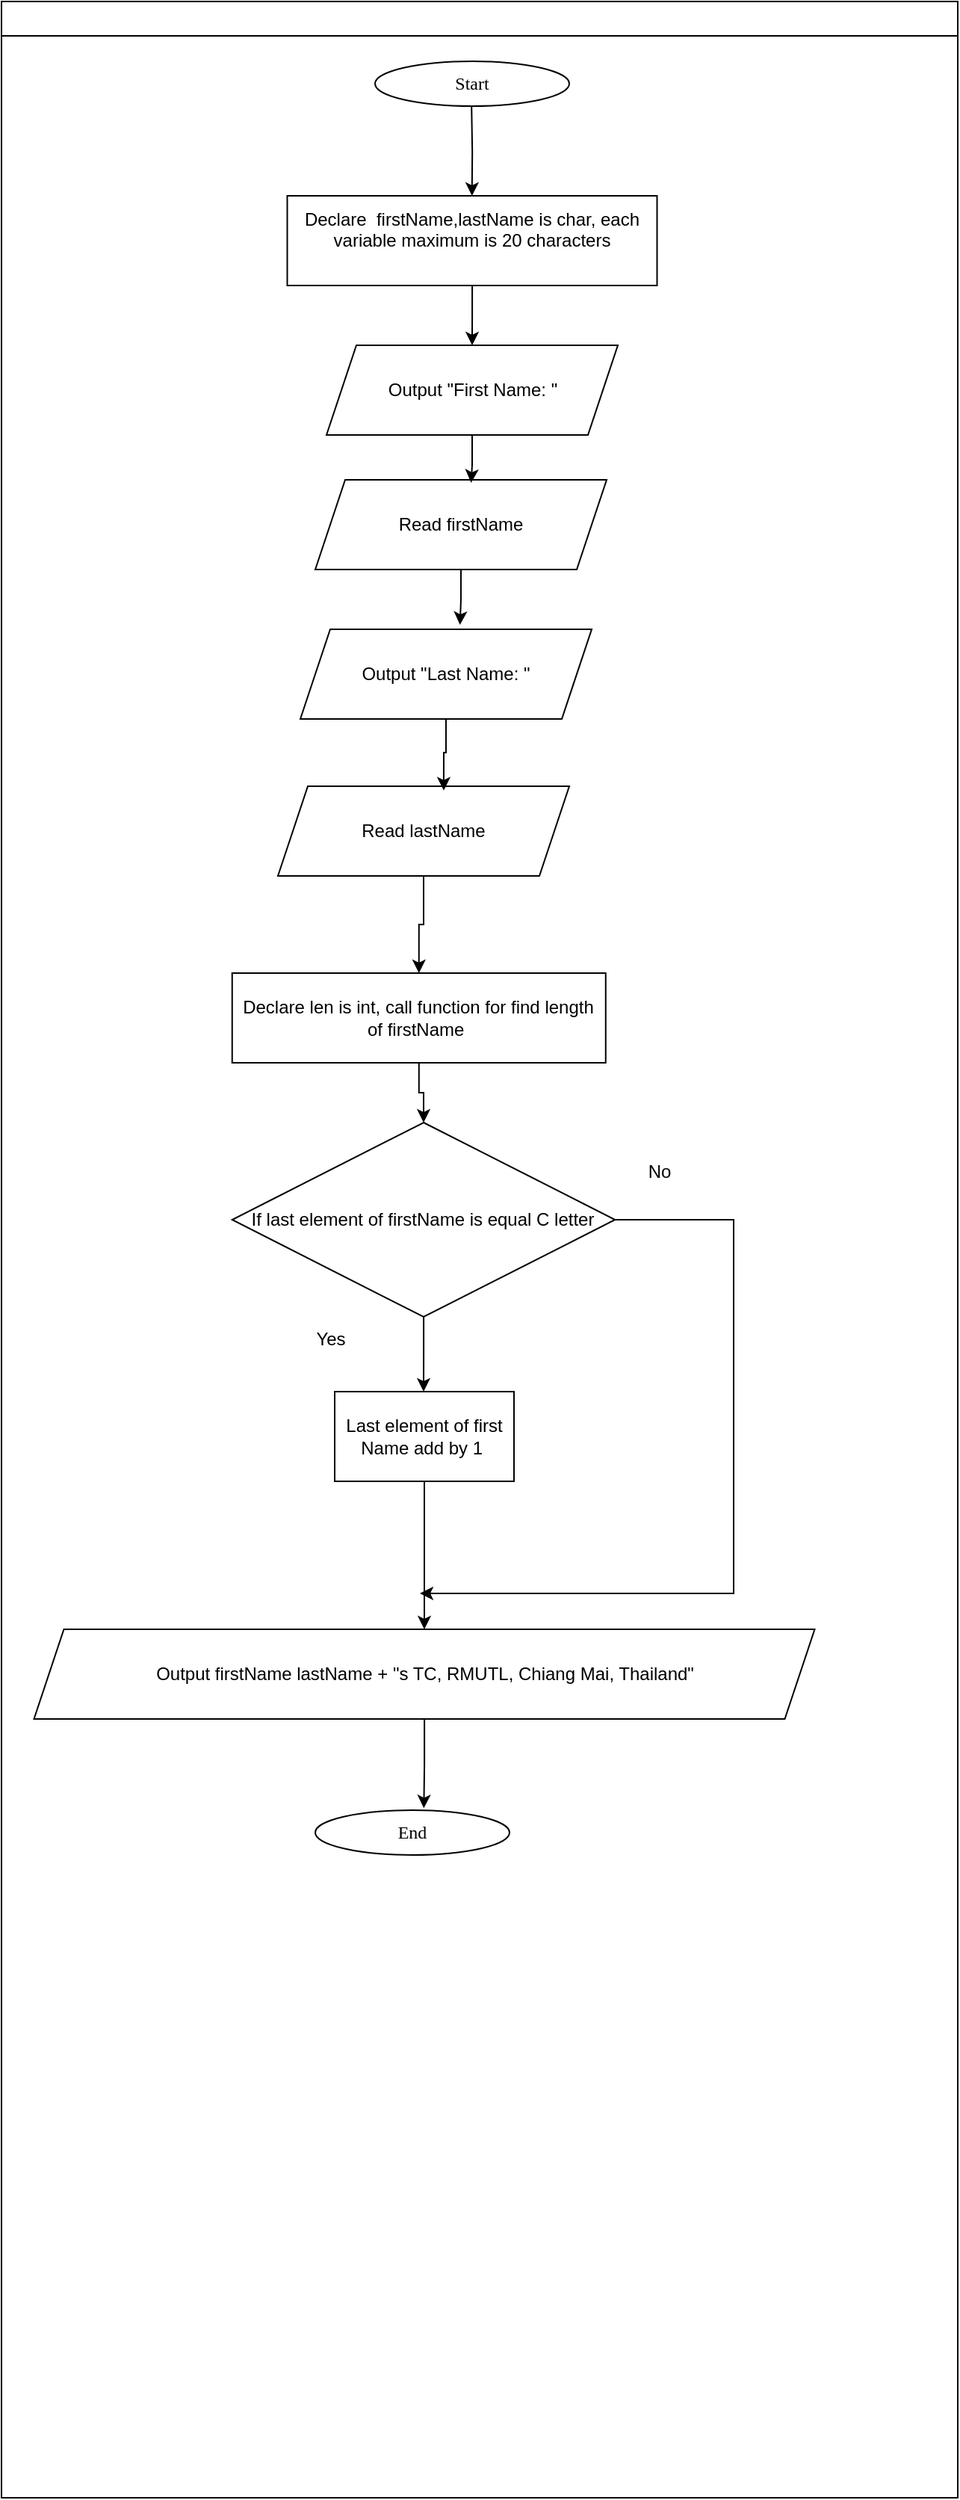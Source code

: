<mxfile version="24.8.6">
  <diagram id="C5RBs43oDa-KdzZeNtuy" name="Page-1">
    <mxGraphModel dx="2073" dy="681" grid="1" gridSize="10" guides="1" tooltips="1" connect="1" arrows="1" fold="1" page="1" pageScale="1" pageWidth="827" pageHeight="1169" math="0" shadow="0">
      <root>
        <mxCell id="WIyWlLk6GJQsqaUBKTNV-0" />
        <mxCell id="WIyWlLk6GJQsqaUBKTNV-1" parent="WIyWlLk6GJQsqaUBKTNV-0" />
        <mxCell id="mvioNwK95yMqdUQ73LqQ-36" value="" style="swimlane;fontFamily=Sarabun;fontSource=https%3A%2F%2Ffonts.googleapis.com%2Fcss%3Ffamily%3DSarabun;" parent="WIyWlLk6GJQsqaUBKTNV-1" vertex="1">
          <mxGeometry x="-670" y="20" width="640" height="1670" as="geometry" />
        </mxCell>
        <mxCell id="JBCHaNcfTczLMrVH9G6V-0" style="edgeStyle=orthogonalEdgeStyle;rounded=0;orthogonalLoop=1;jettySize=auto;html=1;exitX=0.5;exitY=1;exitDx=0;exitDy=0;" parent="mvioNwK95yMqdUQ73LqQ-36" edge="1">
          <mxGeometry relative="1" as="geometry">
            <mxPoint x="314.876" y="130" as="targetPoint" />
            <mxPoint x="314.6" y="70" as="sourcePoint" />
          </mxGeometry>
        </mxCell>
        <mxCell id="mvioNwK95yMqdUQ73LqQ-35" value="&lt;font data-font-src=&quot;https://fonts.googleapis.com/css?family=Sarabun&quot; face=&quot;Sarabun&quot;&gt;Start&lt;/font&gt;" style="ellipse;whiteSpace=wrap;html=1;" parent="mvioNwK95yMqdUQ73LqQ-36" vertex="1">
          <mxGeometry x="250" y="40" width="130" height="30" as="geometry" />
        </mxCell>
        <mxCell id="mvioNwK95yMqdUQ73LqQ-69" value="&lt;font face=&quot;Sarabun&quot;&gt;End&lt;/font&gt;" style="ellipse;whiteSpace=wrap;html=1;" parent="mvioNwK95yMqdUQ73LqQ-36" vertex="1">
          <mxGeometry x="210" y="1210" width="130" height="30" as="geometry" />
        </mxCell>
        <mxCell id="jcar555aHLR59fEmGhmi-21" style="edgeStyle=orthogonalEdgeStyle;rounded=0;orthogonalLoop=1;jettySize=auto;html=1;entryX=0.5;entryY=0;entryDx=0;entryDy=0;" edge="1" parent="mvioNwK95yMqdUQ73LqQ-36" source="jcar555aHLR59fEmGhmi-0" target="jcar555aHLR59fEmGhmi-1">
          <mxGeometry relative="1" as="geometry" />
        </mxCell>
        <mxCell id="jcar555aHLR59fEmGhmi-0" value="Declare&amp;nbsp; firstName,lastName is char, each variable maximum is 20 characters&lt;div&gt;&lt;br&gt;&lt;/div&gt;" style="rounded=0;whiteSpace=wrap;html=1;" vertex="1" parent="mvioNwK95yMqdUQ73LqQ-36">
          <mxGeometry x="191.25" y="130" width="247.5" height="60" as="geometry" />
        </mxCell>
        <mxCell id="jcar555aHLR59fEmGhmi-1" value="Output &quot;First Name: &quot;" style="shape=parallelogram;perimeter=parallelogramPerimeter;whiteSpace=wrap;html=1;fixedSize=1;" vertex="1" parent="mvioNwK95yMqdUQ73LqQ-36">
          <mxGeometry x="217.5" y="230" width="195" height="60" as="geometry" />
        </mxCell>
        <mxCell id="jcar555aHLR59fEmGhmi-3" value="Read firstName" style="shape=parallelogram;perimeter=parallelogramPerimeter;whiteSpace=wrap;html=1;fixedSize=1;" vertex="1" parent="mvioNwK95yMqdUQ73LqQ-36">
          <mxGeometry x="210" y="320" width="195" height="60" as="geometry" />
        </mxCell>
        <mxCell id="jcar555aHLR59fEmGhmi-4" value="Output &quot;Last Name: &quot;" style="shape=parallelogram;perimeter=parallelogramPerimeter;whiteSpace=wrap;html=1;fixedSize=1;" vertex="1" parent="mvioNwK95yMqdUQ73LqQ-36">
          <mxGeometry x="200" y="420" width="195" height="60" as="geometry" />
        </mxCell>
        <mxCell id="jcar555aHLR59fEmGhmi-27" style="edgeStyle=orthogonalEdgeStyle;rounded=0;orthogonalLoop=1;jettySize=auto;html=1;entryX=0.5;entryY=0;entryDx=0;entryDy=0;" edge="1" parent="mvioNwK95yMqdUQ73LqQ-36" source="jcar555aHLR59fEmGhmi-5" target="jcar555aHLR59fEmGhmi-7">
          <mxGeometry relative="1" as="geometry" />
        </mxCell>
        <mxCell id="jcar555aHLR59fEmGhmi-5" value="Read lastName" style="shape=parallelogram;perimeter=parallelogramPerimeter;whiteSpace=wrap;html=1;fixedSize=1;" vertex="1" parent="mvioNwK95yMqdUQ73LqQ-36">
          <mxGeometry x="185" y="525" width="195" height="60" as="geometry" />
        </mxCell>
        <mxCell id="jcar555aHLR59fEmGhmi-20" style="edgeStyle=orthogonalEdgeStyle;rounded=0;orthogonalLoop=1;jettySize=auto;html=1;entryX=0.5;entryY=0;entryDx=0;entryDy=0;" edge="1" parent="mvioNwK95yMqdUQ73LqQ-36" source="jcar555aHLR59fEmGhmi-7" target="jcar555aHLR59fEmGhmi-8">
          <mxGeometry relative="1" as="geometry" />
        </mxCell>
        <mxCell id="jcar555aHLR59fEmGhmi-7" value="Declare len is int, call function for find length of firstName&amp;nbsp;" style="rounded=0;whiteSpace=wrap;html=1;" vertex="1" parent="mvioNwK95yMqdUQ73LqQ-36">
          <mxGeometry x="154.38" y="650" width="250" height="60" as="geometry" />
        </mxCell>
        <mxCell id="jcar555aHLR59fEmGhmi-9" style="edgeStyle=orthogonalEdgeStyle;rounded=0;orthogonalLoop=1;jettySize=auto;html=1;" edge="1" parent="mvioNwK95yMqdUQ73LqQ-36" source="jcar555aHLR59fEmGhmi-8">
          <mxGeometry relative="1" as="geometry">
            <mxPoint x="282.5" y="930" as="targetPoint" />
          </mxGeometry>
        </mxCell>
        <mxCell id="jcar555aHLR59fEmGhmi-15" style="edgeStyle=orthogonalEdgeStyle;rounded=0;orthogonalLoop=1;jettySize=auto;html=1;exitX=1;exitY=0.5;exitDx=0;exitDy=0;" edge="1" parent="mvioNwK95yMqdUQ73LqQ-36" source="jcar555aHLR59fEmGhmi-8">
          <mxGeometry relative="1" as="geometry">
            <mxPoint x="280" y="1065" as="targetPoint" />
            <mxPoint x="410.63" y="830" as="sourcePoint" />
            <Array as="points">
              <mxPoint x="490" y="815" />
              <mxPoint x="490" y="1065" />
            </Array>
          </mxGeometry>
        </mxCell>
        <mxCell id="jcar555aHLR59fEmGhmi-8" value="If last element of firstName is equal C letter" style="rhombus;whiteSpace=wrap;html=1;" vertex="1" parent="mvioNwK95yMqdUQ73LqQ-36">
          <mxGeometry x="154.38" y="750" width="256.25" height="130" as="geometry" />
        </mxCell>
        <mxCell id="jcar555aHLR59fEmGhmi-14" style="edgeStyle=orthogonalEdgeStyle;rounded=0;orthogonalLoop=1;jettySize=auto;html=1;entryX=0.5;entryY=0;entryDx=0;entryDy=0;" edge="1" parent="mvioNwK95yMqdUQ73LqQ-36" source="jcar555aHLR59fEmGhmi-10" target="jcar555aHLR59fEmGhmi-13">
          <mxGeometry relative="1" as="geometry" />
        </mxCell>
        <mxCell id="jcar555aHLR59fEmGhmi-10" value="Last element of first Name add by 1&amp;nbsp;" style="rounded=0;whiteSpace=wrap;html=1;" vertex="1" parent="mvioNwK95yMqdUQ73LqQ-36">
          <mxGeometry x="223" y="930" width="120" height="60" as="geometry" />
        </mxCell>
        <mxCell id="jcar555aHLR59fEmGhmi-11" value="Yes" style="text;html=1;align=center;verticalAlign=middle;resizable=0;points=[];autosize=1;strokeColor=none;fillColor=none;" vertex="1" parent="mvioNwK95yMqdUQ73LqQ-36">
          <mxGeometry x="200" y="880" width="40" height="30" as="geometry" />
        </mxCell>
        <mxCell id="jcar555aHLR59fEmGhmi-12" value="No&lt;div&gt;&lt;br&gt;&lt;/div&gt;" style="text;html=1;align=center;verticalAlign=middle;resizable=0;points=[];autosize=1;strokeColor=none;fillColor=none;" vertex="1" parent="mvioNwK95yMqdUQ73LqQ-36">
          <mxGeometry x="420" y="770" width="40" height="40" as="geometry" />
        </mxCell>
        <mxCell id="jcar555aHLR59fEmGhmi-13" value="Output firstName lastName + &quot;s TC, RMUTL, Chiang Mai, Thailand&quot;" style="shape=parallelogram;perimeter=parallelogramPerimeter;whiteSpace=wrap;html=1;fixedSize=1;" vertex="1" parent="mvioNwK95yMqdUQ73LqQ-36">
          <mxGeometry x="21.75" y="1089" width="522.5" height="60" as="geometry" />
        </mxCell>
        <mxCell id="jcar555aHLR59fEmGhmi-18" style="edgeStyle=orthogonalEdgeStyle;rounded=0;orthogonalLoop=1;jettySize=auto;html=1;entryX=0.559;entryY=-0.044;entryDx=0;entryDy=0;entryPerimeter=0;" edge="1" parent="mvioNwK95yMqdUQ73LqQ-36" source="jcar555aHLR59fEmGhmi-13" target="mvioNwK95yMqdUQ73LqQ-69">
          <mxGeometry relative="1" as="geometry" />
        </mxCell>
        <mxCell id="jcar555aHLR59fEmGhmi-22" style="edgeStyle=orthogonalEdgeStyle;rounded=0;orthogonalLoop=1;jettySize=auto;html=1;entryX=0.535;entryY=0.033;entryDx=0;entryDy=0;entryPerimeter=0;" edge="1" parent="mvioNwK95yMqdUQ73LqQ-36" source="jcar555aHLR59fEmGhmi-1" target="jcar555aHLR59fEmGhmi-3">
          <mxGeometry relative="1" as="geometry" />
        </mxCell>
        <mxCell id="jcar555aHLR59fEmGhmi-25" style="edgeStyle=orthogonalEdgeStyle;rounded=0;orthogonalLoop=1;jettySize=auto;html=1;entryX=0.548;entryY=-0.05;entryDx=0;entryDy=0;entryPerimeter=0;" edge="1" parent="mvioNwK95yMqdUQ73LqQ-36" source="jcar555aHLR59fEmGhmi-3" target="jcar555aHLR59fEmGhmi-4">
          <mxGeometry relative="1" as="geometry" />
        </mxCell>
        <mxCell id="jcar555aHLR59fEmGhmi-26" style="edgeStyle=orthogonalEdgeStyle;rounded=0;orthogonalLoop=1;jettySize=auto;html=1;entryX=0.569;entryY=0.047;entryDx=0;entryDy=0;entryPerimeter=0;" edge="1" parent="mvioNwK95yMqdUQ73LqQ-36" source="jcar555aHLR59fEmGhmi-4" target="jcar555aHLR59fEmGhmi-5">
          <mxGeometry relative="1" as="geometry" />
        </mxCell>
      </root>
    </mxGraphModel>
  </diagram>
</mxfile>
